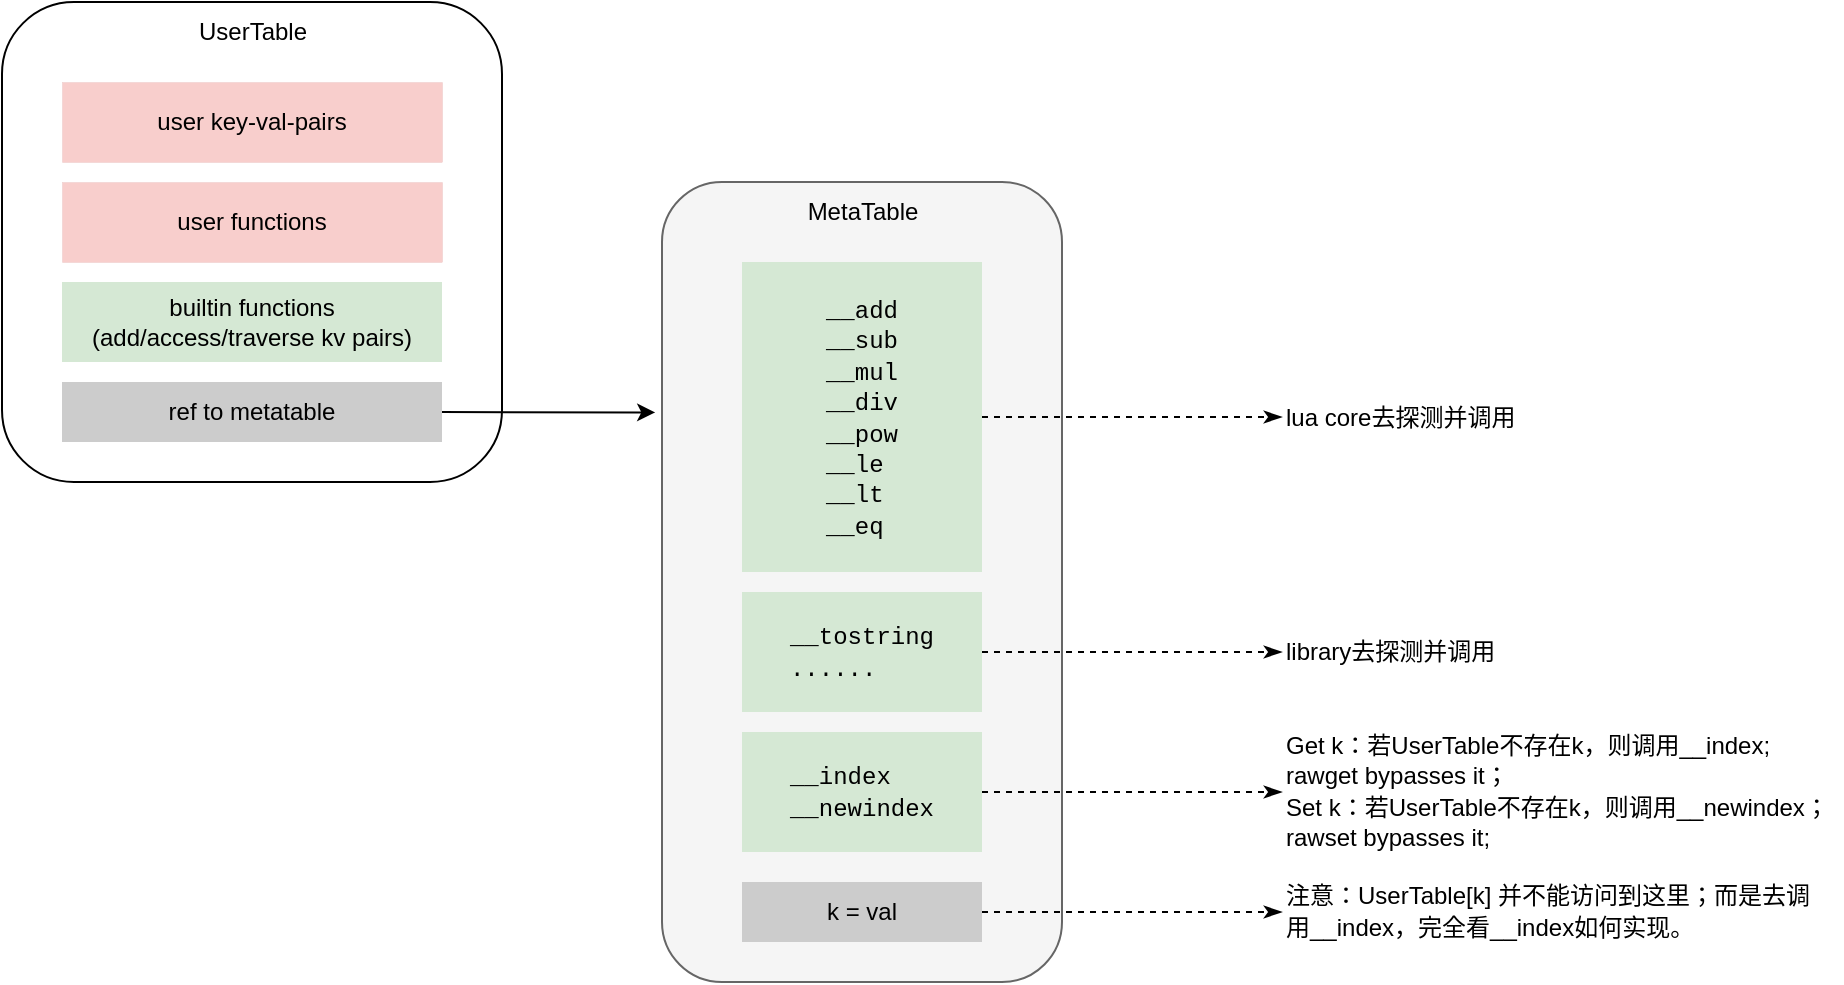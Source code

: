 <mxfile version="20.5.1" type="device"><diagram id="JdQEtJZ7qt_BvsV0Km_A" name="Page-1"><mxGraphModel dx="1140" dy="671" grid="1" gridSize="10" guides="1" tooltips="1" connect="1" arrows="1" fold="1" page="1" pageScale="1" pageWidth="850" pageHeight="1100" math="0" shadow="0"><root><mxCell id="0"/><mxCell id="1" parent="0"/><mxCell id="YYBJDkCl5uufu5vfX4jh-1" value="" style="rounded=1;whiteSpace=wrap;html=1;fillColor=#f5f5f5;strokeColor=#666666;fontColor=#333333;" parent="1" vertex="1"><mxGeometry x="730" y="180" width="200" height="400" as="geometry"/></mxCell><mxCell id="YYBJDkCl5uufu5vfX4jh-2" value="" style="rounded=1;whiteSpace=wrap;html=1;" parent="1" vertex="1"><mxGeometry x="400" y="90" width="250" height="240" as="geometry"/></mxCell><mxCell id="YYBJDkCl5uufu5vfX4jh-3" value="user key-val-pairs" style="rounded=0;whiteSpace=wrap;html=1;strokeWidth=0;fillColor=#f8cecc;strokeColor=#b85450;" parent="1" vertex="1"><mxGeometry x="430" y="130" width="190" height="40" as="geometry"/></mxCell><mxCell id="YYBJDkCl5uufu5vfX4jh-4" value="user functions" style="rounded=0;whiteSpace=wrap;html=1;strokeWidth=0;fillColor=#f8cecc;strokeColor=#b85450;" parent="1" vertex="1"><mxGeometry x="430" y="180" width="190" height="40" as="geometry"/></mxCell><mxCell id="YYBJDkCl5uufu5vfX4jh-5" value="builtin functions (add/access/traverse kv pairs)" style="rounded=0;whiteSpace=wrap;html=1;strokeColor=none;fillColor=#d5e8d4;" parent="1" vertex="1"><mxGeometry x="430" y="230" width="190" height="40" as="geometry"/></mxCell><mxCell id="YYBJDkCl5uufu5vfX4jh-6" value="ref to metatable" style="rounded=0;whiteSpace=wrap;html=1;strokeColor=none;fillColor=#CCCCCC;" parent="1" vertex="1"><mxGeometry x="430" y="280" width="190" height="30" as="geometry"/></mxCell><mxCell id="YYBJDkCl5uufu5vfX4jh-7" value="" style="endArrow=classic;html=1;rounded=0;exitX=1;exitY=0.5;exitDx=0;exitDy=0;entryX=-0.017;entryY=0.288;entryDx=0;entryDy=0;entryPerimeter=0;" parent="1" source="YYBJDkCl5uufu5vfX4jh-6" edge="1" target="YYBJDkCl5uufu5vfX4jh-1"><mxGeometry width="50" height="50" relative="1" as="geometry"><mxPoint x="680" y="190" as="sourcePoint"/><mxPoint x="700" y="295" as="targetPoint"/></mxGeometry></mxCell><mxCell id="YYBJDkCl5uufu5vfX4jh-8" value="&lt;div style=&quot;&quot;&gt;&lt;span style=&quot;font-family: &amp;quot;Courier New&amp;quot;; background-color: initial; text-align: left;&quot;&gt;__add&lt;/span&gt;&lt;br&gt;&lt;/div&gt;&lt;div style=&quot;text-align: left;&quot;&gt;&lt;span style=&quot;background-color: initial;&quot;&gt;&lt;font face=&quot;Courier New&quot;&gt;__sub&lt;/font&gt;&lt;/span&gt;&lt;/div&gt;&lt;div style=&quot;text-align: left;&quot;&gt;&lt;span style=&quot;background-color: initial;&quot;&gt;&lt;font face=&quot;Courier New&quot;&gt;__mul&lt;/font&gt;&lt;/span&gt;&lt;/div&gt;&lt;div style=&quot;text-align: left;&quot;&gt;&lt;span style=&quot;background-color: initial;&quot;&gt;&lt;font face=&quot;Courier New&quot;&gt;__div&lt;/font&gt;&lt;/span&gt;&lt;/div&gt;&lt;div style=&quot;text-align: left;&quot;&gt;&lt;span style=&quot;background-color: initial;&quot;&gt;&lt;font face=&quot;Courier New&quot;&gt;__pow&lt;/font&gt;&lt;/span&gt;&lt;/div&gt;&lt;div style=&quot;text-align: left;&quot;&gt;&lt;div&gt;&lt;span style=&quot;background-color: initial;&quot;&gt;&lt;font face=&quot;Courier New&quot;&gt;__le&lt;br&gt;&lt;/font&gt;&lt;/span&gt;&lt;/div&gt;&lt;div&gt;&lt;span style=&quot;background-color: initial;&quot;&gt;&lt;font face=&quot;Courier New&quot;&gt;__lt&lt;/font&gt;&lt;/span&gt;&lt;/div&gt;&lt;div&gt;&lt;font face=&quot;Courier New&quot;&gt;__eq&lt;/font&gt;&lt;/div&gt;&lt;/div&gt;" style="text;html=1;strokeColor=none;fillColor=#d5e8d4;align=center;verticalAlign=middle;whiteSpace=wrap;rounded=0;strokeWidth=1;" parent="1" vertex="1"><mxGeometry x="770" y="220" width="120" height="155" as="geometry"/></mxCell><mxCell id="YYBJDkCl5uufu5vfX4jh-10" value="&lt;div style=&quot;text-align: left;&quot;&gt;&lt;font face=&quot;Courier New&quot;&gt;__tostring&lt;/font&gt;&lt;/div&gt;&lt;div style=&quot;text-align: left;&quot;&gt;&lt;font face=&quot;Courier New&quot;&gt;......&lt;/font&gt;&lt;/div&gt;" style="text;html=1;strokeColor=none;fillColor=#d5e8d4;align=center;verticalAlign=middle;whiteSpace=wrap;rounded=0;strokeWidth=1;" parent="1" vertex="1"><mxGeometry x="770" y="385" width="120" height="60" as="geometry"/></mxCell><mxCell id="YYBJDkCl5uufu5vfX4jh-11" value="&lt;font face=&quot;Helvetica&quot;&gt;lua core去探测并调用&lt;/font&gt;" style="text;html=1;strokeColor=none;fillColor=none;align=left;verticalAlign=middle;whiteSpace=wrap;rounded=0;strokeWidth=0;fontFamily=Courier New;" parent="1" vertex="1"><mxGeometry x="1040" y="282.5" width="200" height="30" as="geometry"/></mxCell><mxCell id="YYBJDkCl5uufu5vfX4jh-12" value="" style="endArrow=classicThin;html=1;rounded=0;fontFamily=Helvetica;exitX=1;exitY=0.5;exitDx=0;exitDy=0;entryX=0;entryY=0.5;entryDx=0;entryDy=0;endFill=1;dashed=1;strokeWidth=1;" parent="1" source="YYBJDkCl5uufu5vfX4jh-8" target="YYBJDkCl5uufu5vfX4jh-11" edge="1"><mxGeometry width="50" height="50" relative="1" as="geometry"><mxPoint x="1000" y="425" as="sourcePoint"/><mxPoint x="1050" y="375" as="targetPoint"/></mxGeometry></mxCell><mxCell id="YYBJDkCl5uufu5vfX4jh-14" value="&lt;font face=&quot;Helvetica&quot;&gt;library去探测并调用&lt;/font&gt;" style="text;html=1;strokeColor=none;fillColor=none;align=left;verticalAlign=middle;whiteSpace=wrap;rounded=0;strokeWidth=0;fontFamily=Courier New;" parent="1" vertex="1"><mxGeometry x="1040" y="400" width="120" height="30" as="geometry"/></mxCell><mxCell id="YYBJDkCl5uufu5vfX4jh-15" value="" style="endArrow=classicThin;html=1;rounded=0;fontFamily=Helvetica;exitX=1;exitY=0.5;exitDx=0;exitDy=0;entryX=0;entryY=0.5;entryDx=0;entryDy=0;endFill=1;dashed=1;strokeWidth=1;" parent="1" source="YYBJDkCl5uufu5vfX4jh-10" target="YYBJDkCl5uufu5vfX4jh-14" edge="1"><mxGeometry width="50" height="50" relative="1" as="geometry"><mxPoint x="900" y="365" as="sourcePoint"/><mxPoint x="990" y="265" as="targetPoint"/></mxGeometry></mxCell><mxCell id="YYBJDkCl5uufu5vfX4jh-16" value="&lt;div style=&quot;text-align: left;&quot;&gt;&lt;font face=&quot;Courier New&quot;&gt;__index&lt;/font&gt;&lt;/div&gt;&lt;div style=&quot;text-align: left;&quot;&gt;&lt;font face=&quot;Courier New&quot;&gt;__newindex&lt;/font&gt;&lt;/div&gt;" style="text;html=1;strokeColor=none;fillColor=#d5e8d4;align=center;verticalAlign=middle;whiteSpace=wrap;rounded=0;strokeWidth=1;" parent="1" vertex="1"><mxGeometry x="770" y="455" width="120" height="60" as="geometry"/></mxCell><mxCell id="YYBJDkCl5uufu5vfX4jh-17" value="&lt;font face=&quot;Helvetica&quot;&gt;Get k：若UserTable不存在k，则调用__index; rawget bypasses it；&lt;br&gt;&lt;/font&gt;&lt;font face=&quot;Helvetica&quot;&gt;Set k：若&lt;/font&gt;&lt;span style=&quot;font-family: Helvetica;&quot;&gt;UserTable不存在k，则调用__newindex；&lt;/span&gt;&lt;font face=&quot;Helvetica&quot;&gt;&amp;nbsp;&lt;br&gt;rawset bypasses it;&lt;/font&gt;&lt;font face=&quot;Helvetica&quot;&gt;&lt;br&gt;&lt;/font&gt;" style="text;html=1;strokeColor=none;fillColor=none;align=left;verticalAlign=middle;whiteSpace=wrap;rounded=0;strokeWidth=0;fontFamily=Courier New;" parent="1" vertex="1"><mxGeometry x="1040" y="445" width="280" height="80" as="geometry"/></mxCell><mxCell id="YYBJDkCl5uufu5vfX4jh-18" value="UserTable" style="text;html=1;strokeColor=none;fillColor=none;align=center;verticalAlign=middle;whiteSpace=wrap;rounded=0;strokeWidth=1;fontFamily=Helvetica;" parent="1" vertex="1"><mxGeometry x="482.5" y="90" width="85" height="30" as="geometry"/></mxCell><mxCell id="YYBJDkCl5uufu5vfX4jh-19" value="MetaTable" style="text;html=1;strokeColor=none;fillColor=none;align=center;verticalAlign=middle;whiteSpace=wrap;rounded=0;strokeWidth=1;fontFamily=Helvetica;" parent="1" vertex="1"><mxGeometry x="787.5" y="180" width="85" height="30" as="geometry"/></mxCell><mxCell id="YYBJDkCl5uufu5vfX4jh-20" value="" style="endArrow=classicThin;html=1;rounded=0;fontFamily=Helvetica;exitX=1;exitY=0.5;exitDx=0;exitDy=0;endFill=1;dashed=1;strokeWidth=1;entryX=0;entryY=0.5;entryDx=0;entryDy=0;" parent="1" source="YYBJDkCl5uufu5vfX4jh-16" target="YYBJDkCl5uufu5vfX4jh-17" edge="1"><mxGeometry width="50" height="50" relative="1" as="geometry"><mxPoint x="900" y="435" as="sourcePoint"/><mxPoint x="990" y="605" as="targetPoint"/></mxGeometry></mxCell><mxCell id="WK6wX2c1ASt7r-5_Scn_-1" value="k = val" style="text;html=1;strokeColor=none;fillColor=#CCCCCC;align=center;verticalAlign=middle;whiteSpace=wrap;rounded=0;" parent="1" vertex="1"><mxGeometry x="770" y="530" width="120" height="30" as="geometry"/></mxCell><mxCell id="WK6wX2c1ASt7r-5_Scn_-2" value="&lt;font face=&quot;Helvetica&quot;&gt;注意：UserTable[k] 并不能访问到这里；而是去调用__index，完全看__index如何实现。&lt;/font&gt;" style="text;html=1;strokeColor=none;fillColor=none;align=left;verticalAlign=middle;whiteSpace=wrap;rounded=0;strokeWidth=0;fontFamily=Courier New;" parent="1" vertex="1"><mxGeometry x="1040" y="530" width="270" height="30" as="geometry"/></mxCell><mxCell id="WK6wX2c1ASt7r-5_Scn_-3" value="" style="endArrow=classicThin;html=1;rounded=0;fontFamily=Helvetica;exitX=1;exitY=0.5;exitDx=0;exitDy=0;endFill=1;dashed=1;strokeWidth=1;entryX=0;entryY=0.5;entryDx=0;entryDy=0;" parent="1" source="WK6wX2c1ASt7r-5_Scn_-1" target="WK6wX2c1ASt7r-5_Scn_-2" edge="1"><mxGeometry width="50" height="50" relative="1" as="geometry"><mxPoint x="900" y="505" as="sourcePoint"/><mxPoint x="1050" y="505" as="targetPoint"/></mxGeometry></mxCell></root></mxGraphModel></diagram></mxfile>